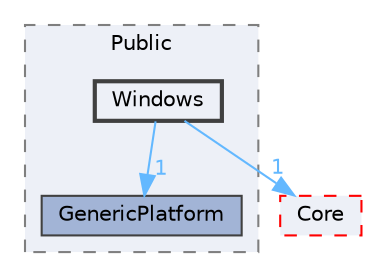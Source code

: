 digraph "Windows"
{
 // INTERACTIVE_SVG=YES
 // LATEX_PDF_SIZE
  bgcolor="transparent";
  edge [fontname=Helvetica,fontsize=10,labelfontname=Helvetica,labelfontsize=10];
  node [fontname=Helvetica,fontsize=10,shape=box,height=0.2,width=0.4];
  compound=true
  subgraph clusterdir_191825209463daf9042f31050b08e3fa {
    graph [ bgcolor="#edf0f7", pencolor="grey50", label="Public", fontname=Helvetica,fontsize=10 style="filled,dashed", URL="dir_191825209463daf9042f31050b08e3fa.html",tooltip=""]
  dir_4c3dc336a8d9460c919185aa7cf75d5c [label="GenericPlatform", fillcolor="#a2b4d6", color="grey25", style="filled", URL="dir_4c3dc336a8d9460c919185aa7cf75d5c.html",tooltip=""];
  dir_62348a91a5f087476186ee8d104ca370 [label="Windows", fillcolor="#edf0f7", color="grey25", style="filled,bold", URL="dir_62348a91a5f087476186ee8d104ca370.html",tooltip=""];
  }
  dir_0e6cddcc9caa1238c7f3774224afaa45 [label="Core", fillcolor="#edf0f7", color="red", style="filled,dashed", URL="dir_0e6cddcc9caa1238c7f3774224afaa45.html",tooltip=""];
  dir_62348a91a5f087476186ee8d104ca370->dir_0e6cddcc9caa1238c7f3774224afaa45 [headlabel="1", labeldistance=1.5 headhref="dir_001293_000266.html" href="dir_001293_000266.html" color="steelblue1" fontcolor="steelblue1"];
  dir_62348a91a5f087476186ee8d104ca370->dir_4c3dc336a8d9460c919185aa7cf75d5c [headlabel="1", labeldistance=1.5 headhref="dir_001293_000433.html" href="dir_001293_000433.html" color="steelblue1" fontcolor="steelblue1"];
}
